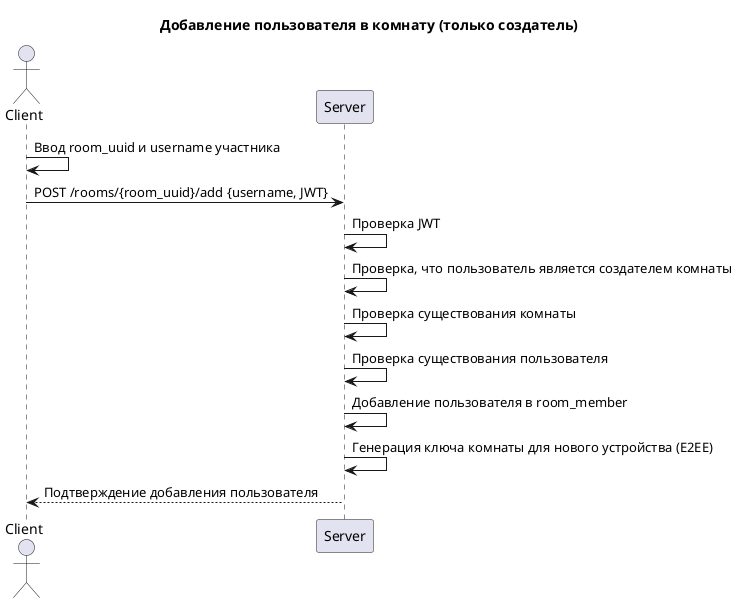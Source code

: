 @startuml
title Добавление пользователя в комнату (только создатель)

actor Client
participant Server

Client -> Client: Ввод room_uuid и username участника

Client -> Server: POST /rooms/{room_uuid}/add {username, JWT}

Server -> Server: Проверка JWT
Server -> Server: Проверка, что пользователь является создателем комнаты
Server -> Server: Проверка существования комнаты
Server -> Server: Проверка существования пользователя
Server -> Server: Добавление пользователя в room_member
Server -> Server: Генерация ключа комнаты для нового устройства (E2EE)

Server --> Client: Подтверждение добавления пользователя

@enduml
